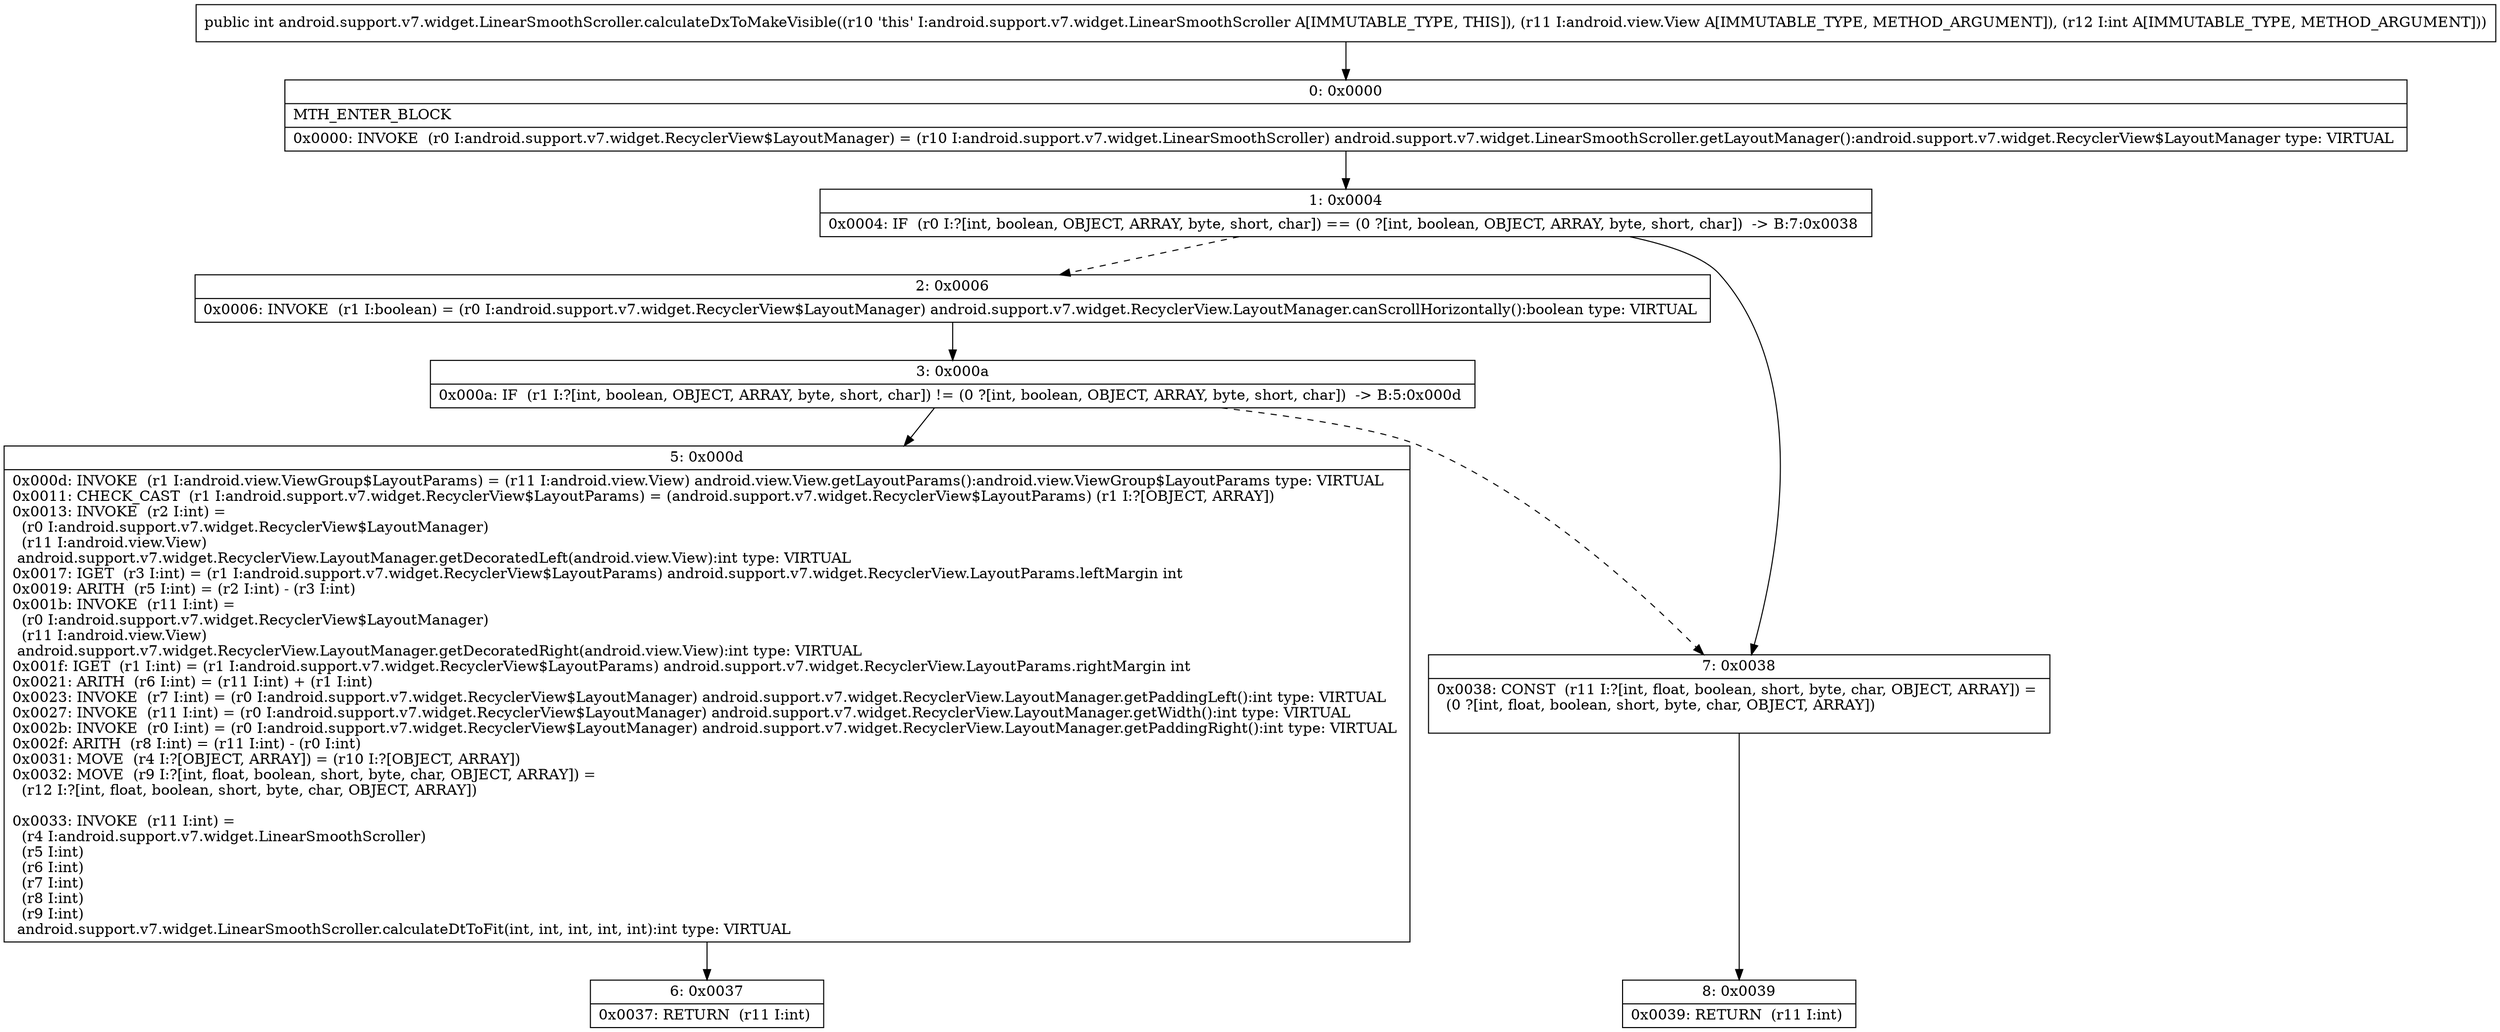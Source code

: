digraph "CFG forandroid.support.v7.widget.LinearSmoothScroller.calculateDxToMakeVisible(Landroid\/view\/View;I)I" {
Node_0 [shape=record,label="{0\:\ 0x0000|MTH_ENTER_BLOCK\l|0x0000: INVOKE  (r0 I:android.support.v7.widget.RecyclerView$LayoutManager) = (r10 I:android.support.v7.widget.LinearSmoothScroller) android.support.v7.widget.LinearSmoothScroller.getLayoutManager():android.support.v7.widget.RecyclerView$LayoutManager type: VIRTUAL \l}"];
Node_1 [shape=record,label="{1\:\ 0x0004|0x0004: IF  (r0 I:?[int, boolean, OBJECT, ARRAY, byte, short, char]) == (0 ?[int, boolean, OBJECT, ARRAY, byte, short, char])  \-\> B:7:0x0038 \l}"];
Node_2 [shape=record,label="{2\:\ 0x0006|0x0006: INVOKE  (r1 I:boolean) = (r0 I:android.support.v7.widget.RecyclerView$LayoutManager) android.support.v7.widget.RecyclerView.LayoutManager.canScrollHorizontally():boolean type: VIRTUAL \l}"];
Node_3 [shape=record,label="{3\:\ 0x000a|0x000a: IF  (r1 I:?[int, boolean, OBJECT, ARRAY, byte, short, char]) != (0 ?[int, boolean, OBJECT, ARRAY, byte, short, char])  \-\> B:5:0x000d \l}"];
Node_5 [shape=record,label="{5\:\ 0x000d|0x000d: INVOKE  (r1 I:android.view.ViewGroup$LayoutParams) = (r11 I:android.view.View) android.view.View.getLayoutParams():android.view.ViewGroup$LayoutParams type: VIRTUAL \l0x0011: CHECK_CAST  (r1 I:android.support.v7.widget.RecyclerView$LayoutParams) = (android.support.v7.widget.RecyclerView$LayoutParams) (r1 I:?[OBJECT, ARRAY]) \l0x0013: INVOKE  (r2 I:int) = \l  (r0 I:android.support.v7.widget.RecyclerView$LayoutManager)\l  (r11 I:android.view.View)\l android.support.v7.widget.RecyclerView.LayoutManager.getDecoratedLeft(android.view.View):int type: VIRTUAL \l0x0017: IGET  (r3 I:int) = (r1 I:android.support.v7.widget.RecyclerView$LayoutParams) android.support.v7.widget.RecyclerView.LayoutParams.leftMargin int \l0x0019: ARITH  (r5 I:int) = (r2 I:int) \- (r3 I:int) \l0x001b: INVOKE  (r11 I:int) = \l  (r0 I:android.support.v7.widget.RecyclerView$LayoutManager)\l  (r11 I:android.view.View)\l android.support.v7.widget.RecyclerView.LayoutManager.getDecoratedRight(android.view.View):int type: VIRTUAL \l0x001f: IGET  (r1 I:int) = (r1 I:android.support.v7.widget.RecyclerView$LayoutParams) android.support.v7.widget.RecyclerView.LayoutParams.rightMargin int \l0x0021: ARITH  (r6 I:int) = (r11 I:int) + (r1 I:int) \l0x0023: INVOKE  (r7 I:int) = (r0 I:android.support.v7.widget.RecyclerView$LayoutManager) android.support.v7.widget.RecyclerView.LayoutManager.getPaddingLeft():int type: VIRTUAL \l0x0027: INVOKE  (r11 I:int) = (r0 I:android.support.v7.widget.RecyclerView$LayoutManager) android.support.v7.widget.RecyclerView.LayoutManager.getWidth():int type: VIRTUAL \l0x002b: INVOKE  (r0 I:int) = (r0 I:android.support.v7.widget.RecyclerView$LayoutManager) android.support.v7.widget.RecyclerView.LayoutManager.getPaddingRight():int type: VIRTUAL \l0x002f: ARITH  (r8 I:int) = (r11 I:int) \- (r0 I:int) \l0x0031: MOVE  (r4 I:?[OBJECT, ARRAY]) = (r10 I:?[OBJECT, ARRAY]) \l0x0032: MOVE  (r9 I:?[int, float, boolean, short, byte, char, OBJECT, ARRAY]) = \l  (r12 I:?[int, float, boolean, short, byte, char, OBJECT, ARRAY])\l \l0x0033: INVOKE  (r11 I:int) = \l  (r4 I:android.support.v7.widget.LinearSmoothScroller)\l  (r5 I:int)\l  (r6 I:int)\l  (r7 I:int)\l  (r8 I:int)\l  (r9 I:int)\l android.support.v7.widget.LinearSmoothScroller.calculateDtToFit(int, int, int, int, int):int type: VIRTUAL \l}"];
Node_6 [shape=record,label="{6\:\ 0x0037|0x0037: RETURN  (r11 I:int) \l}"];
Node_7 [shape=record,label="{7\:\ 0x0038|0x0038: CONST  (r11 I:?[int, float, boolean, short, byte, char, OBJECT, ARRAY]) = \l  (0 ?[int, float, boolean, short, byte, char, OBJECT, ARRAY])\l \l}"];
Node_8 [shape=record,label="{8\:\ 0x0039|0x0039: RETURN  (r11 I:int) \l}"];
MethodNode[shape=record,label="{public int android.support.v7.widget.LinearSmoothScroller.calculateDxToMakeVisible((r10 'this' I:android.support.v7.widget.LinearSmoothScroller A[IMMUTABLE_TYPE, THIS]), (r11 I:android.view.View A[IMMUTABLE_TYPE, METHOD_ARGUMENT]), (r12 I:int A[IMMUTABLE_TYPE, METHOD_ARGUMENT])) }"];
MethodNode -> Node_0;
Node_0 -> Node_1;
Node_1 -> Node_2[style=dashed];
Node_1 -> Node_7;
Node_2 -> Node_3;
Node_3 -> Node_5;
Node_3 -> Node_7[style=dashed];
Node_5 -> Node_6;
Node_7 -> Node_8;
}

